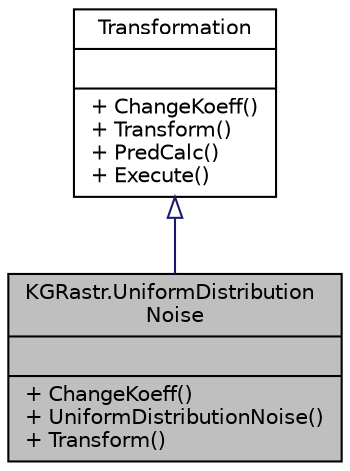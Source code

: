 digraph "KGRastr.UniformDistributionNoise"
{
 // LATEX_PDF_SIZE
  edge [fontname="Helvetica",fontsize="10",labelfontname="Helvetica",labelfontsize="10"];
  node [fontname="Helvetica",fontsize="10",shape=record];
  Node1 [label="{KGRastr.UniformDistribution\lNoise\n||+ ChangeKoeff()\l+ UniformDistributionNoise()\l+ Transform()\l}",height=0.2,width=0.4,color="black", fillcolor="grey75", style="filled", fontcolor="black",tooltip=" "];
  Node2 -> Node1 [dir="back",color="midnightblue",fontsize="10",style="solid",arrowtail="onormal",fontname="Helvetica"];
  Node2 [label="{Transformation\n||+ ChangeKoeff()\l+ Transform()\l+ PredCalc()\l+ Execute()\l}",height=0.2,width=0.4,color="black", fillcolor="white", style="filled",URL="$interface_k_g_rastr_1_1_transformation.html",tooltip="Интерфейс для преобразования изображений"];
}
